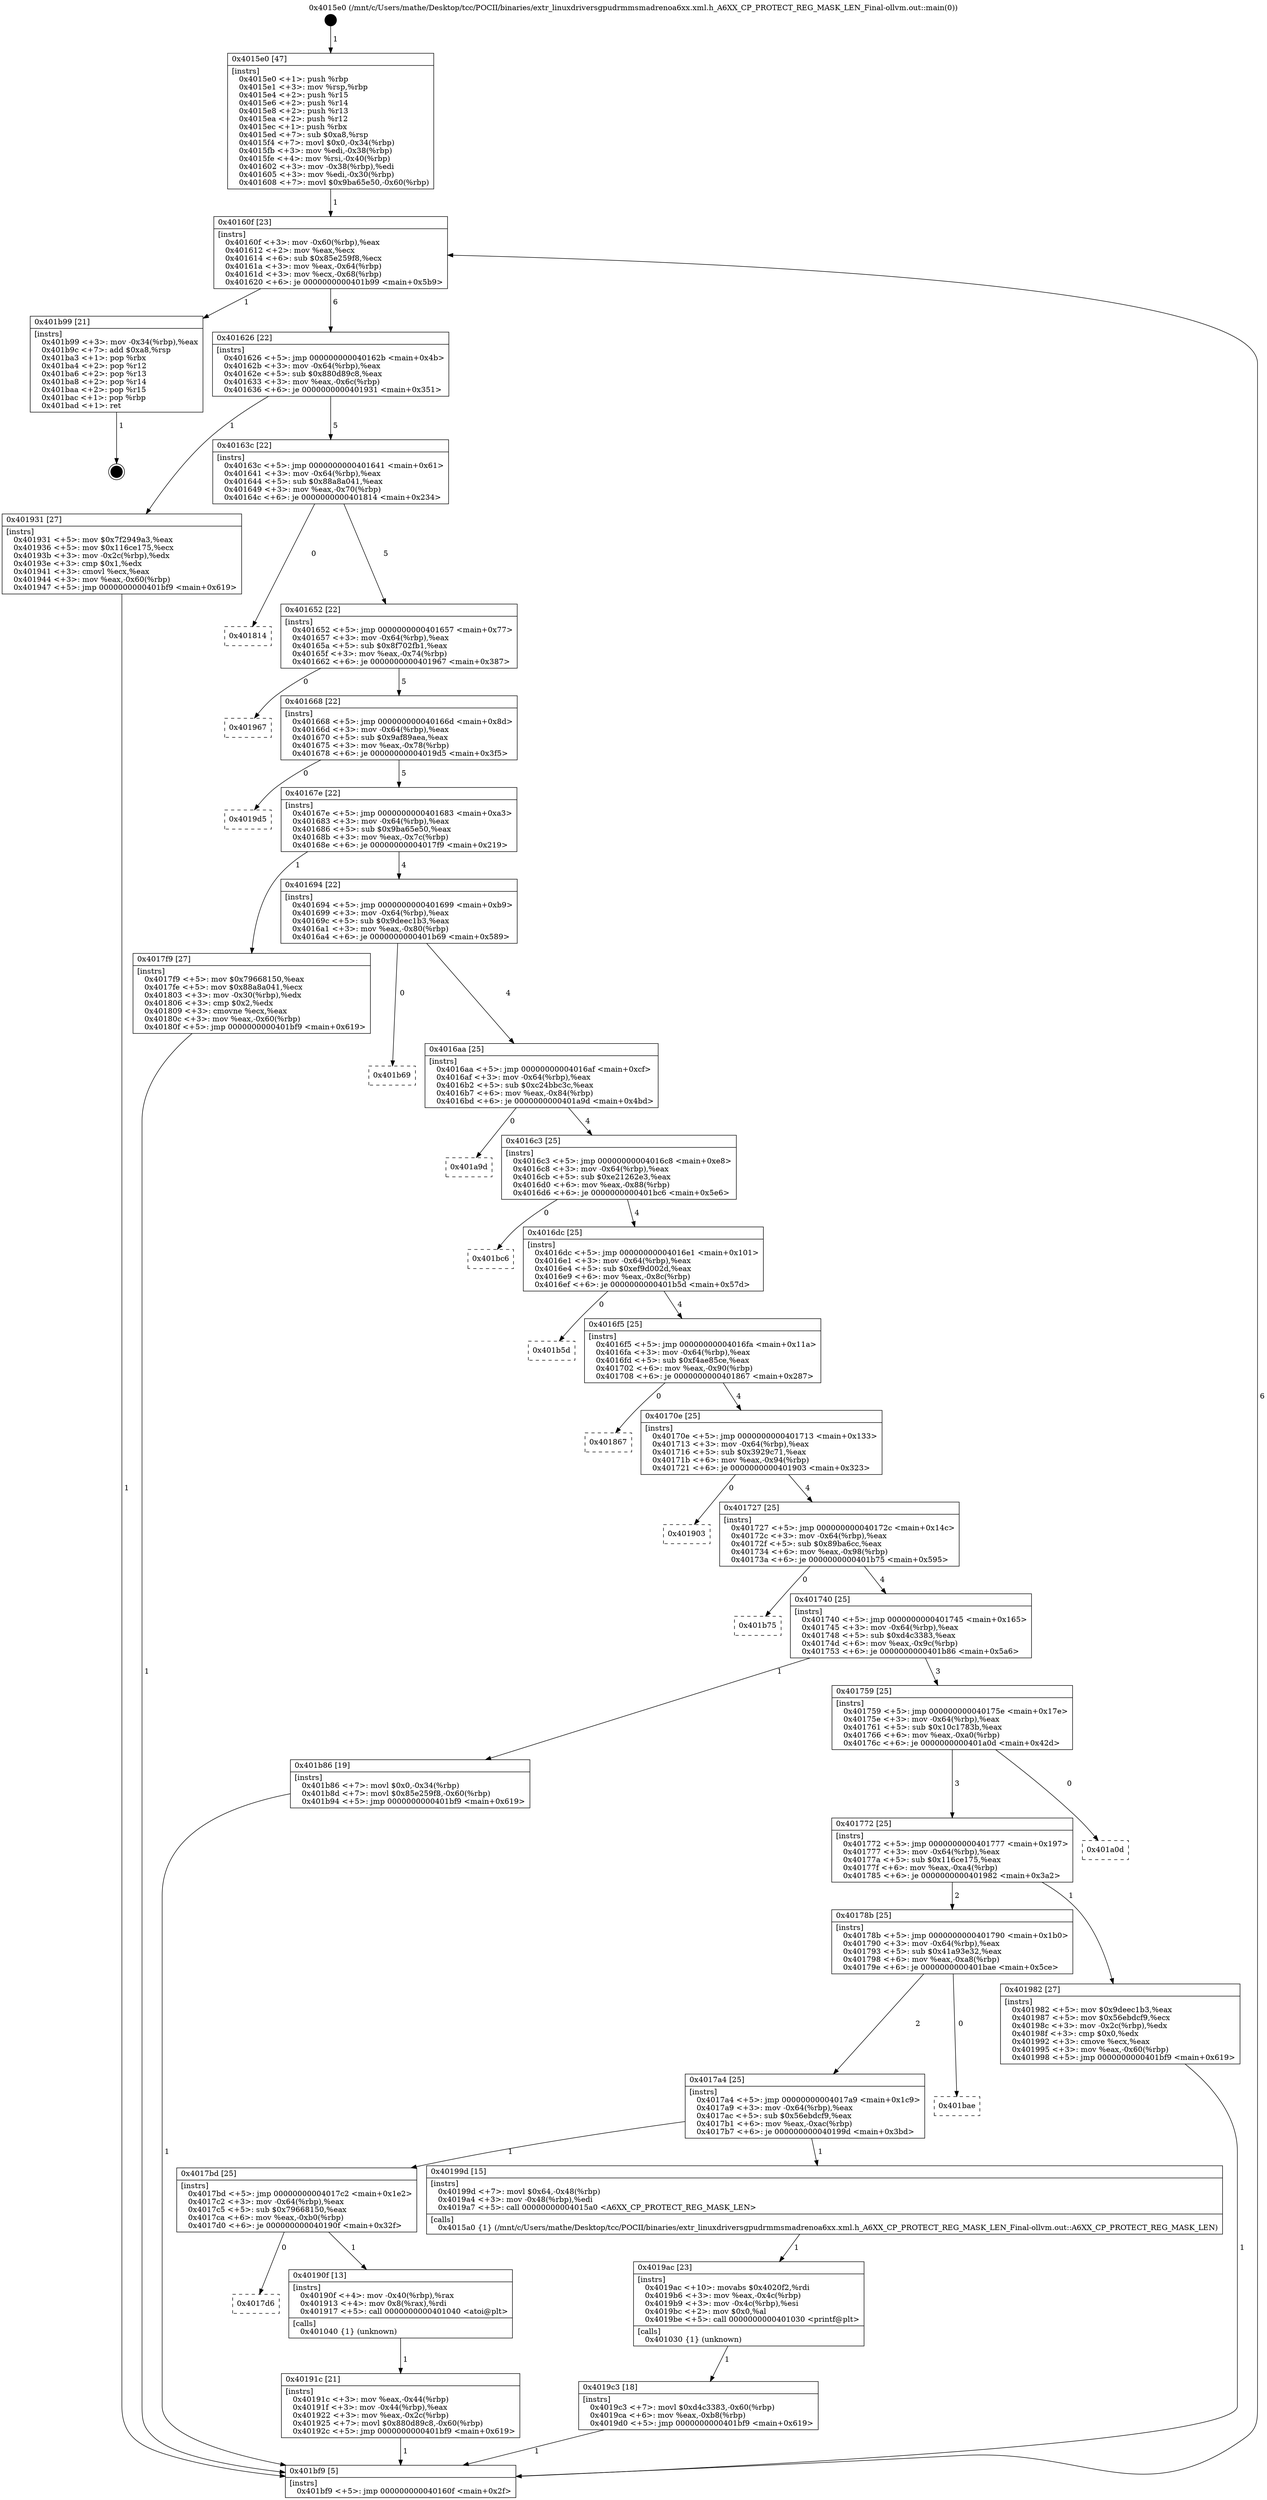 digraph "0x4015e0" {
  label = "0x4015e0 (/mnt/c/Users/mathe/Desktop/tcc/POCII/binaries/extr_linuxdriversgpudrmmsmadrenoa6xx.xml.h_A6XX_CP_PROTECT_REG_MASK_LEN_Final-ollvm.out::main(0))"
  labelloc = "t"
  node[shape=record]

  Entry [label="",width=0.3,height=0.3,shape=circle,fillcolor=black,style=filled]
  "0x40160f" [label="{
     0x40160f [23]\l
     | [instrs]\l
     &nbsp;&nbsp;0x40160f \<+3\>: mov -0x60(%rbp),%eax\l
     &nbsp;&nbsp;0x401612 \<+2\>: mov %eax,%ecx\l
     &nbsp;&nbsp;0x401614 \<+6\>: sub $0x85e259f8,%ecx\l
     &nbsp;&nbsp;0x40161a \<+3\>: mov %eax,-0x64(%rbp)\l
     &nbsp;&nbsp;0x40161d \<+3\>: mov %ecx,-0x68(%rbp)\l
     &nbsp;&nbsp;0x401620 \<+6\>: je 0000000000401b99 \<main+0x5b9\>\l
  }"]
  "0x401b99" [label="{
     0x401b99 [21]\l
     | [instrs]\l
     &nbsp;&nbsp;0x401b99 \<+3\>: mov -0x34(%rbp),%eax\l
     &nbsp;&nbsp;0x401b9c \<+7\>: add $0xa8,%rsp\l
     &nbsp;&nbsp;0x401ba3 \<+1\>: pop %rbx\l
     &nbsp;&nbsp;0x401ba4 \<+2\>: pop %r12\l
     &nbsp;&nbsp;0x401ba6 \<+2\>: pop %r13\l
     &nbsp;&nbsp;0x401ba8 \<+2\>: pop %r14\l
     &nbsp;&nbsp;0x401baa \<+2\>: pop %r15\l
     &nbsp;&nbsp;0x401bac \<+1\>: pop %rbp\l
     &nbsp;&nbsp;0x401bad \<+1\>: ret\l
  }"]
  "0x401626" [label="{
     0x401626 [22]\l
     | [instrs]\l
     &nbsp;&nbsp;0x401626 \<+5\>: jmp 000000000040162b \<main+0x4b\>\l
     &nbsp;&nbsp;0x40162b \<+3\>: mov -0x64(%rbp),%eax\l
     &nbsp;&nbsp;0x40162e \<+5\>: sub $0x880d89c8,%eax\l
     &nbsp;&nbsp;0x401633 \<+3\>: mov %eax,-0x6c(%rbp)\l
     &nbsp;&nbsp;0x401636 \<+6\>: je 0000000000401931 \<main+0x351\>\l
  }"]
  Exit [label="",width=0.3,height=0.3,shape=circle,fillcolor=black,style=filled,peripheries=2]
  "0x401931" [label="{
     0x401931 [27]\l
     | [instrs]\l
     &nbsp;&nbsp;0x401931 \<+5\>: mov $0x7f2949a3,%eax\l
     &nbsp;&nbsp;0x401936 \<+5\>: mov $0x116ce175,%ecx\l
     &nbsp;&nbsp;0x40193b \<+3\>: mov -0x2c(%rbp),%edx\l
     &nbsp;&nbsp;0x40193e \<+3\>: cmp $0x1,%edx\l
     &nbsp;&nbsp;0x401941 \<+3\>: cmovl %ecx,%eax\l
     &nbsp;&nbsp;0x401944 \<+3\>: mov %eax,-0x60(%rbp)\l
     &nbsp;&nbsp;0x401947 \<+5\>: jmp 0000000000401bf9 \<main+0x619\>\l
  }"]
  "0x40163c" [label="{
     0x40163c [22]\l
     | [instrs]\l
     &nbsp;&nbsp;0x40163c \<+5\>: jmp 0000000000401641 \<main+0x61\>\l
     &nbsp;&nbsp;0x401641 \<+3\>: mov -0x64(%rbp),%eax\l
     &nbsp;&nbsp;0x401644 \<+5\>: sub $0x88a8a041,%eax\l
     &nbsp;&nbsp;0x401649 \<+3\>: mov %eax,-0x70(%rbp)\l
     &nbsp;&nbsp;0x40164c \<+6\>: je 0000000000401814 \<main+0x234\>\l
  }"]
  "0x4019c3" [label="{
     0x4019c3 [18]\l
     | [instrs]\l
     &nbsp;&nbsp;0x4019c3 \<+7\>: movl $0xd4c3383,-0x60(%rbp)\l
     &nbsp;&nbsp;0x4019ca \<+6\>: mov %eax,-0xb8(%rbp)\l
     &nbsp;&nbsp;0x4019d0 \<+5\>: jmp 0000000000401bf9 \<main+0x619\>\l
  }"]
  "0x401814" [label="{
     0x401814\l
  }", style=dashed]
  "0x401652" [label="{
     0x401652 [22]\l
     | [instrs]\l
     &nbsp;&nbsp;0x401652 \<+5\>: jmp 0000000000401657 \<main+0x77\>\l
     &nbsp;&nbsp;0x401657 \<+3\>: mov -0x64(%rbp),%eax\l
     &nbsp;&nbsp;0x40165a \<+5\>: sub $0x8f702fb1,%eax\l
     &nbsp;&nbsp;0x40165f \<+3\>: mov %eax,-0x74(%rbp)\l
     &nbsp;&nbsp;0x401662 \<+6\>: je 0000000000401967 \<main+0x387\>\l
  }"]
  "0x4019ac" [label="{
     0x4019ac [23]\l
     | [instrs]\l
     &nbsp;&nbsp;0x4019ac \<+10\>: movabs $0x4020f2,%rdi\l
     &nbsp;&nbsp;0x4019b6 \<+3\>: mov %eax,-0x4c(%rbp)\l
     &nbsp;&nbsp;0x4019b9 \<+3\>: mov -0x4c(%rbp),%esi\l
     &nbsp;&nbsp;0x4019bc \<+2\>: mov $0x0,%al\l
     &nbsp;&nbsp;0x4019be \<+5\>: call 0000000000401030 \<printf@plt\>\l
     | [calls]\l
     &nbsp;&nbsp;0x401030 \{1\} (unknown)\l
  }"]
  "0x401967" [label="{
     0x401967\l
  }", style=dashed]
  "0x401668" [label="{
     0x401668 [22]\l
     | [instrs]\l
     &nbsp;&nbsp;0x401668 \<+5\>: jmp 000000000040166d \<main+0x8d\>\l
     &nbsp;&nbsp;0x40166d \<+3\>: mov -0x64(%rbp),%eax\l
     &nbsp;&nbsp;0x401670 \<+5\>: sub $0x9af89aea,%eax\l
     &nbsp;&nbsp;0x401675 \<+3\>: mov %eax,-0x78(%rbp)\l
     &nbsp;&nbsp;0x401678 \<+6\>: je 00000000004019d5 \<main+0x3f5\>\l
  }"]
  "0x40191c" [label="{
     0x40191c [21]\l
     | [instrs]\l
     &nbsp;&nbsp;0x40191c \<+3\>: mov %eax,-0x44(%rbp)\l
     &nbsp;&nbsp;0x40191f \<+3\>: mov -0x44(%rbp),%eax\l
     &nbsp;&nbsp;0x401922 \<+3\>: mov %eax,-0x2c(%rbp)\l
     &nbsp;&nbsp;0x401925 \<+7\>: movl $0x880d89c8,-0x60(%rbp)\l
     &nbsp;&nbsp;0x40192c \<+5\>: jmp 0000000000401bf9 \<main+0x619\>\l
  }"]
  "0x4019d5" [label="{
     0x4019d5\l
  }", style=dashed]
  "0x40167e" [label="{
     0x40167e [22]\l
     | [instrs]\l
     &nbsp;&nbsp;0x40167e \<+5\>: jmp 0000000000401683 \<main+0xa3\>\l
     &nbsp;&nbsp;0x401683 \<+3\>: mov -0x64(%rbp),%eax\l
     &nbsp;&nbsp;0x401686 \<+5\>: sub $0x9ba65e50,%eax\l
     &nbsp;&nbsp;0x40168b \<+3\>: mov %eax,-0x7c(%rbp)\l
     &nbsp;&nbsp;0x40168e \<+6\>: je 00000000004017f9 \<main+0x219\>\l
  }"]
  "0x4017d6" [label="{
     0x4017d6\l
  }", style=dashed]
  "0x4017f9" [label="{
     0x4017f9 [27]\l
     | [instrs]\l
     &nbsp;&nbsp;0x4017f9 \<+5\>: mov $0x79668150,%eax\l
     &nbsp;&nbsp;0x4017fe \<+5\>: mov $0x88a8a041,%ecx\l
     &nbsp;&nbsp;0x401803 \<+3\>: mov -0x30(%rbp),%edx\l
     &nbsp;&nbsp;0x401806 \<+3\>: cmp $0x2,%edx\l
     &nbsp;&nbsp;0x401809 \<+3\>: cmovne %ecx,%eax\l
     &nbsp;&nbsp;0x40180c \<+3\>: mov %eax,-0x60(%rbp)\l
     &nbsp;&nbsp;0x40180f \<+5\>: jmp 0000000000401bf9 \<main+0x619\>\l
  }"]
  "0x401694" [label="{
     0x401694 [22]\l
     | [instrs]\l
     &nbsp;&nbsp;0x401694 \<+5\>: jmp 0000000000401699 \<main+0xb9\>\l
     &nbsp;&nbsp;0x401699 \<+3\>: mov -0x64(%rbp),%eax\l
     &nbsp;&nbsp;0x40169c \<+5\>: sub $0x9deec1b3,%eax\l
     &nbsp;&nbsp;0x4016a1 \<+3\>: mov %eax,-0x80(%rbp)\l
     &nbsp;&nbsp;0x4016a4 \<+6\>: je 0000000000401b69 \<main+0x589\>\l
  }"]
  "0x401bf9" [label="{
     0x401bf9 [5]\l
     | [instrs]\l
     &nbsp;&nbsp;0x401bf9 \<+5\>: jmp 000000000040160f \<main+0x2f\>\l
  }"]
  "0x4015e0" [label="{
     0x4015e0 [47]\l
     | [instrs]\l
     &nbsp;&nbsp;0x4015e0 \<+1\>: push %rbp\l
     &nbsp;&nbsp;0x4015e1 \<+3\>: mov %rsp,%rbp\l
     &nbsp;&nbsp;0x4015e4 \<+2\>: push %r15\l
     &nbsp;&nbsp;0x4015e6 \<+2\>: push %r14\l
     &nbsp;&nbsp;0x4015e8 \<+2\>: push %r13\l
     &nbsp;&nbsp;0x4015ea \<+2\>: push %r12\l
     &nbsp;&nbsp;0x4015ec \<+1\>: push %rbx\l
     &nbsp;&nbsp;0x4015ed \<+7\>: sub $0xa8,%rsp\l
     &nbsp;&nbsp;0x4015f4 \<+7\>: movl $0x0,-0x34(%rbp)\l
     &nbsp;&nbsp;0x4015fb \<+3\>: mov %edi,-0x38(%rbp)\l
     &nbsp;&nbsp;0x4015fe \<+4\>: mov %rsi,-0x40(%rbp)\l
     &nbsp;&nbsp;0x401602 \<+3\>: mov -0x38(%rbp),%edi\l
     &nbsp;&nbsp;0x401605 \<+3\>: mov %edi,-0x30(%rbp)\l
     &nbsp;&nbsp;0x401608 \<+7\>: movl $0x9ba65e50,-0x60(%rbp)\l
  }"]
  "0x40190f" [label="{
     0x40190f [13]\l
     | [instrs]\l
     &nbsp;&nbsp;0x40190f \<+4\>: mov -0x40(%rbp),%rax\l
     &nbsp;&nbsp;0x401913 \<+4\>: mov 0x8(%rax),%rdi\l
     &nbsp;&nbsp;0x401917 \<+5\>: call 0000000000401040 \<atoi@plt\>\l
     | [calls]\l
     &nbsp;&nbsp;0x401040 \{1\} (unknown)\l
  }"]
  "0x401b69" [label="{
     0x401b69\l
  }", style=dashed]
  "0x4016aa" [label="{
     0x4016aa [25]\l
     | [instrs]\l
     &nbsp;&nbsp;0x4016aa \<+5\>: jmp 00000000004016af \<main+0xcf\>\l
     &nbsp;&nbsp;0x4016af \<+3\>: mov -0x64(%rbp),%eax\l
     &nbsp;&nbsp;0x4016b2 \<+5\>: sub $0xc24bbc3c,%eax\l
     &nbsp;&nbsp;0x4016b7 \<+6\>: mov %eax,-0x84(%rbp)\l
     &nbsp;&nbsp;0x4016bd \<+6\>: je 0000000000401a9d \<main+0x4bd\>\l
  }"]
  "0x4017bd" [label="{
     0x4017bd [25]\l
     | [instrs]\l
     &nbsp;&nbsp;0x4017bd \<+5\>: jmp 00000000004017c2 \<main+0x1e2\>\l
     &nbsp;&nbsp;0x4017c2 \<+3\>: mov -0x64(%rbp),%eax\l
     &nbsp;&nbsp;0x4017c5 \<+5\>: sub $0x79668150,%eax\l
     &nbsp;&nbsp;0x4017ca \<+6\>: mov %eax,-0xb0(%rbp)\l
     &nbsp;&nbsp;0x4017d0 \<+6\>: je 000000000040190f \<main+0x32f\>\l
  }"]
  "0x401a9d" [label="{
     0x401a9d\l
  }", style=dashed]
  "0x4016c3" [label="{
     0x4016c3 [25]\l
     | [instrs]\l
     &nbsp;&nbsp;0x4016c3 \<+5\>: jmp 00000000004016c8 \<main+0xe8\>\l
     &nbsp;&nbsp;0x4016c8 \<+3\>: mov -0x64(%rbp),%eax\l
     &nbsp;&nbsp;0x4016cb \<+5\>: sub $0xe21262e3,%eax\l
     &nbsp;&nbsp;0x4016d0 \<+6\>: mov %eax,-0x88(%rbp)\l
     &nbsp;&nbsp;0x4016d6 \<+6\>: je 0000000000401bc6 \<main+0x5e6\>\l
  }"]
  "0x40199d" [label="{
     0x40199d [15]\l
     | [instrs]\l
     &nbsp;&nbsp;0x40199d \<+7\>: movl $0x64,-0x48(%rbp)\l
     &nbsp;&nbsp;0x4019a4 \<+3\>: mov -0x48(%rbp),%edi\l
     &nbsp;&nbsp;0x4019a7 \<+5\>: call 00000000004015a0 \<A6XX_CP_PROTECT_REG_MASK_LEN\>\l
     | [calls]\l
     &nbsp;&nbsp;0x4015a0 \{1\} (/mnt/c/Users/mathe/Desktop/tcc/POCII/binaries/extr_linuxdriversgpudrmmsmadrenoa6xx.xml.h_A6XX_CP_PROTECT_REG_MASK_LEN_Final-ollvm.out::A6XX_CP_PROTECT_REG_MASK_LEN)\l
  }"]
  "0x401bc6" [label="{
     0x401bc6\l
  }", style=dashed]
  "0x4016dc" [label="{
     0x4016dc [25]\l
     | [instrs]\l
     &nbsp;&nbsp;0x4016dc \<+5\>: jmp 00000000004016e1 \<main+0x101\>\l
     &nbsp;&nbsp;0x4016e1 \<+3\>: mov -0x64(%rbp),%eax\l
     &nbsp;&nbsp;0x4016e4 \<+5\>: sub $0xef9d002d,%eax\l
     &nbsp;&nbsp;0x4016e9 \<+6\>: mov %eax,-0x8c(%rbp)\l
     &nbsp;&nbsp;0x4016ef \<+6\>: je 0000000000401b5d \<main+0x57d\>\l
  }"]
  "0x4017a4" [label="{
     0x4017a4 [25]\l
     | [instrs]\l
     &nbsp;&nbsp;0x4017a4 \<+5\>: jmp 00000000004017a9 \<main+0x1c9\>\l
     &nbsp;&nbsp;0x4017a9 \<+3\>: mov -0x64(%rbp),%eax\l
     &nbsp;&nbsp;0x4017ac \<+5\>: sub $0x56ebdcf9,%eax\l
     &nbsp;&nbsp;0x4017b1 \<+6\>: mov %eax,-0xac(%rbp)\l
     &nbsp;&nbsp;0x4017b7 \<+6\>: je 000000000040199d \<main+0x3bd\>\l
  }"]
  "0x401b5d" [label="{
     0x401b5d\l
  }", style=dashed]
  "0x4016f5" [label="{
     0x4016f5 [25]\l
     | [instrs]\l
     &nbsp;&nbsp;0x4016f5 \<+5\>: jmp 00000000004016fa \<main+0x11a\>\l
     &nbsp;&nbsp;0x4016fa \<+3\>: mov -0x64(%rbp),%eax\l
     &nbsp;&nbsp;0x4016fd \<+5\>: sub $0xf4ae85ce,%eax\l
     &nbsp;&nbsp;0x401702 \<+6\>: mov %eax,-0x90(%rbp)\l
     &nbsp;&nbsp;0x401708 \<+6\>: je 0000000000401867 \<main+0x287\>\l
  }"]
  "0x401bae" [label="{
     0x401bae\l
  }", style=dashed]
  "0x401867" [label="{
     0x401867\l
  }", style=dashed]
  "0x40170e" [label="{
     0x40170e [25]\l
     | [instrs]\l
     &nbsp;&nbsp;0x40170e \<+5\>: jmp 0000000000401713 \<main+0x133\>\l
     &nbsp;&nbsp;0x401713 \<+3\>: mov -0x64(%rbp),%eax\l
     &nbsp;&nbsp;0x401716 \<+5\>: sub $0x3929c71,%eax\l
     &nbsp;&nbsp;0x40171b \<+6\>: mov %eax,-0x94(%rbp)\l
     &nbsp;&nbsp;0x401721 \<+6\>: je 0000000000401903 \<main+0x323\>\l
  }"]
  "0x40178b" [label="{
     0x40178b [25]\l
     | [instrs]\l
     &nbsp;&nbsp;0x40178b \<+5\>: jmp 0000000000401790 \<main+0x1b0\>\l
     &nbsp;&nbsp;0x401790 \<+3\>: mov -0x64(%rbp),%eax\l
     &nbsp;&nbsp;0x401793 \<+5\>: sub $0x41a93e32,%eax\l
     &nbsp;&nbsp;0x401798 \<+6\>: mov %eax,-0xa8(%rbp)\l
     &nbsp;&nbsp;0x40179e \<+6\>: je 0000000000401bae \<main+0x5ce\>\l
  }"]
  "0x401903" [label="{
     0x401903\l
  }", style=dashed]
  "0x401727" [label="{
     0x401727 [25]\l
     | [instrs]\l
     &nbsp;&nbsp;0x401727 \<+5\>: jmp 000000000040172c \<main+0x14c\>\l
     &nbsp;&nbsp;0x40172c \<+3\>: mov -0x64(%rbp),%eax\l
     &nbsp;&nbsp;0x40172f \<+5\>: sub $0x89ba6cc,%eax\l
     &nbsp;&nbsp;0x401734 \<+6\>: mov %eax,-0x98(%rbp)\l
     &nbsp;&nbsp;0x40173a \<+6\>: je 0000000000401b75 \<main+0x595\>\l
  }"]
  "0x401982" [label="{
     0x401982 [27]\l
     | [instrs]\l
     &nbsp;&nbsp;0x401982 \<+5\>: mov $0x9deec1b3,%eax\l
     &nbsp;&nbsp;0x401987 \<+5\>: mov $0x56ebdcf9,%ecx\l
     &nbsp;&nbsp;0x40198c \<+3\>: mov -0x2c(%rbp),%edx\l
     &nbsp;&nbsp;0x40198f \<+3\>: cmp $0x0,%edx\l
     &nbsp;&nbsp;0x401992 \<+3\>: cmove %ecx,%eax\l
     &nbsp;&nbsp;0x401995 \<+3\>: mov %eax,-0x60(%rbp)\l
     &nbsp;&nbsp;0x401998 \<+5\>: jmp 0000000000401bf9 \<main+0x619\>\l
  }"]
  "0x401b75" [label="{
     0x401b75\l
  }", style=dashed]
  "0x401740" [label="{
     0x401740 [25]\l
     | [instrs]\l
     &nbsp;&nbsp;0x401740 \<+5\>: jmp 0000000000401745 \<main+0x165\>\l
     &nbsp;&nbsp;0x401745 \<+3\>: mov -0x64(%rbp),%eax\l
     &nbsp;&nbsp;0x401748 \<+5\>: sub $0xd4c3383,%eax\l
     &nbsp;&nbsp;0x40174d \<+6\>: mov %eax,-0x9c(%rbp)\l
     &nbsp;&nbsp;0x401753 \<+6\>: je 0000000000401b86 \<main+0x5a6\>\l
  }"]
  "0x401772" [label="{
     0x401772 [25]\l
     | [instrs]\l
     &nbsp;&nbsp;0x401772 \<+5\>: jmp 0000000000401777 \<main+0x197\>\l
     &nbsp;&nbsp;0x401777 \<+3\>: mov -0x64(%rbp),%eax\l
     &nbsp;&nbsp;0x40177a \<+5\>: sub $0x116ce175,%eax\l
     &nbsp;&nbsp;0x40177f \<+6\>: mov %eax,-0xa4(%rbp)\l
     &nbsp;&nbsp;0x401785 \<+6\>: je 0000000000401982 \<main+0x3a2\>\l
  }"]
  "0x401b86" [label="{
     0x401b86 [19]\l
     | [instrs]\l
     &nbsp;&nbsp;0x401b86 \<+7\>: movl $0x0,-0x34(%rbp)\l
     &nbsp;&nbsp;0x401b8d \<+7\>: movl $0x85e259f8,-0x60(%rbp)\l
     &nbsp;&nbsp;0x401b94 \<+5\>: jmp 0000000000401bf9 \<main+0x619\>\l
  }"]
  "0x401759" [label="{
     0x401759 [25]\l
     | [instrs]\l
     &nbsp;&nbsp;0x401759 \<+5\>: jmp 000000000040175e \<main+0x17e\>\l
     &nbsp;&nbsp;0x40175e \<+3\>: mov -0x64(%rbp),%eax\l
     &nbsp;&nbsp;0x401761 \<+5\>: sub $0x10c1783b,%eax\l
     &nbsp;&nbsp;0x401766 \<+6\>: mov %eax,-0xa0(%rbp)\l
     &nbsp;&nbsp;0x40176c \<+6\>: je 0000000000401a0d \<main+0x42d\>\l
  }"]
  "0x401a0d" [label="{
     0x401a0d\l
  }", style=dashed]
  Entry -> "0x4015e0" [label=" 1"]
  "0x40160f" -> "0x401b99" [label=" 1"]
  "0x40160f" -> "0x401626" [label=" 6"]
  "0x401b99" -> Exit [label=" 1"]
  "0x401626" -> "0x401931" [label=" 1"]
  "0x401626" -> "0x40163c" [label=" 5"]
  "0x401b86" -> "0x401bf9" [label=" 1"]
  "0x40163c" -> "0x401814" [label=" 0"]
  "0x40163c" -> "0x401652" [label=" 5"]
  "0x4019c3" -> "0x401bf9" [label=" 1"]
  "0x401652" -> "0x401967" [label=" 0"]
  "0x401652" -> "0x401668" [label=" 5"]
  "0x4019ac" -> "0x4019c3" [label=" 1"]
  "0x401668" -> "0x4019d5" [label=" 0"]
  "0x401668" -> "0x40167e" [label=" 5"]
  "0x40199d" -> "0x4019ac" [label=" 1"]
  "0x40167e" -> "0x4017f9" [label=" 1"]
  "0x40167e" -> "0x401694" [label=" 4"]
  "0x4017f9" -> "0x401bf9" [label=" 1"]
  "0x4015e0" -> "0x40160f" [label=" 1"]
  "0x401bf9" -> "0x40160f" [label=" 6"]
  "0x401982" -> "0x401bf9" [label=" 1"]
  "0x401694" -> "0x401b69" [label=" 0"]
  "0x401694" -> "0x4016aa" [label=" 4"]
  "0x401931" -> "0x401bf9" [label=" 1"]
  "0x4016aa" -> "0x401a9d" [label=" 0"]
  "0x4016aa" -> "0x4016c3" [label=" 4"]
  "0x40190f" -> "0x40191c" [label=" 1"]
  "0x4016c3" -> "0x401bc6" [label=" 0"]
  "0x4016c3" -> "0x4016dc" [label=" 4"]
  "0x4017bd" -> "0x4017d6" [label=" 0"]
  "0x4016dc" -> "0x401b5d" [label=" 0"]
  "0x4016dc" -> "0x4016f5" [label=" 4"]
  "0x40191c" -> "0x401bf9" [label=" 1"]
  "0x4016f5" -> "0x401867" [label=" 0"]
  "0x4016f5" -> "0x40170e" [label=" 4"]
  "0x4017a4" -> "0x4017bd" [label=" 1"]
  "0x40170e" -> "0x401903" [label=" 0"]
  "0x40170e" -> "0x401727" [label=" 4"]
  "0x4017bd" -> "0x40190f" [label=" 1"]
  "0x401727" -> "0x401b75" [label=" 0"]
  "0x401727" -> "0x401740" [label=" 4"]
  "0x40178b" -> "0x4017a4" [label=" 2"]
  "0x401740" -> "0x401b86" [label=" 1"]
  "0x401740" -> "0x401759" [label=" 3"]
  "0x4017a4" -> "0x40199d" [label=" 1"]
  "0x401759" -> "0x401a0d" [label=" 0"]
  "0x401759" -> "0x401772" [label=" 3"]
  "0x40178b" -> "0x401bae" [label=" 0"]
  "0x401772" -> "0x401982" [label=" 1"]
  "0x401772" -> "0x40178b" [label=" 2"]
}
